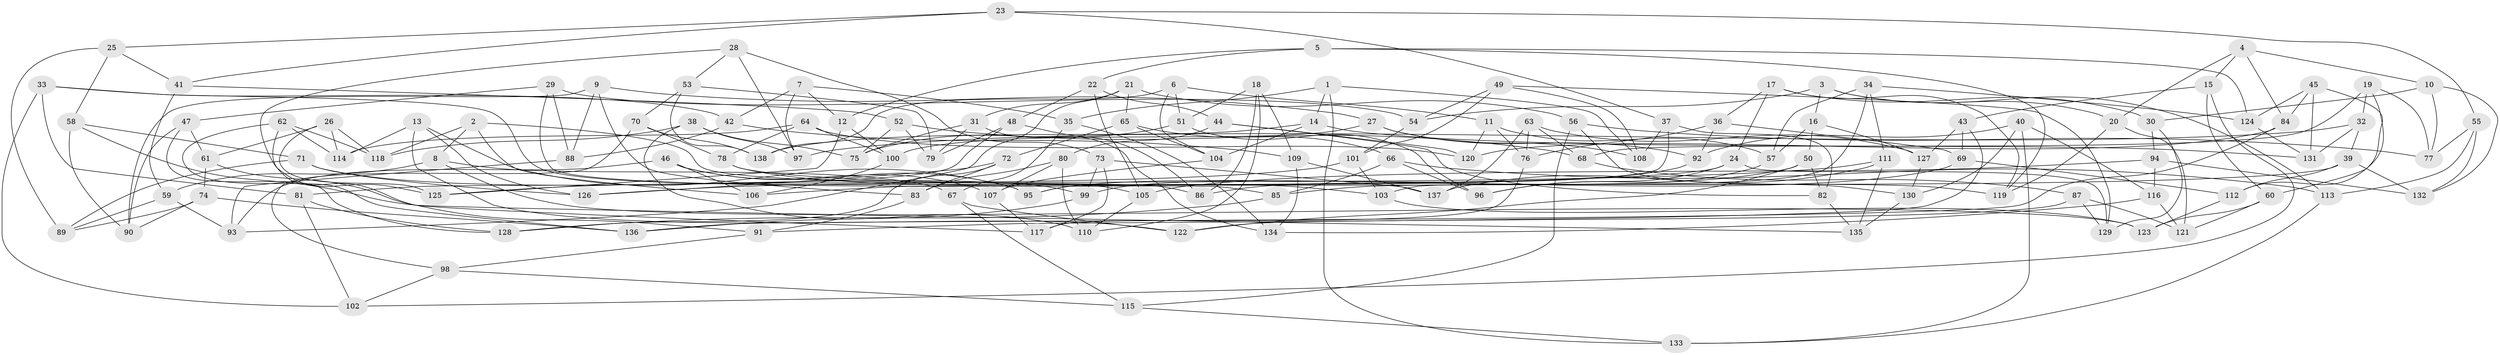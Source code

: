 // Generated by graph-tools (version 1.1) at 2025/16/03/09/25 04:16:19]
// undirected, 138 vertices, 276 edges
graph export_dot {
graph [start="1"]
  node [color=gray90,style=filled];
  1;
  2;
  3;
  4;
  5;
  6;
  7;
  8;
  9;
  10;
  11;
  12;
  13;
  14;
  15;
  16;
  17;
  18;
  19;
  20;
  21;
  22;
  23;
  24;
  25;
  26;
  27;
  28;
  29;
  30;
  31;
  32;
  33;
  34;
  35;
  36;
  37;
  38;
  39;
  40;
  41;
  42;
  43;
  44;
  45;
  46;
  47;
  48;
  49;
  50;
  51;
  52;
  53;
  54;
  55;
  56;
  57;
  58;
  59;
  60;
  61;
  62;
  63;
  64;
  65;
  66;
  67;
  68;
  69;
  70;
  71;
  72;
  73;
  74;
  75;
  76;
  77;
  78;
  79;
  80;
  81;
  82;
  83;
  84;
  85;
  86;
  87;
  88;
  89;
  90;
  91;
  92;
  93;
  94;
  95;
  96;
  97;
  98;
  99;
  100;
  101;
  102;
  103;
  104;
  105;
  106;
  107;
  108;
  109;
  110;
  111;
  112;
  113;
  114;
  115;
  116;
  117;
  118;
  119;
  120;
  121;
  122;
  123;
  124;
  125;
  126;
  127;
  128;
  129;
  130;
  131;
  132;
  133;
  134;
  135;
  136;
  137;
  138;
  1 -- 14;
  1 -- 108;
  1 -- 133;
  1 -- 35;
  2 -- 118;
  2 -- 86;
  2 -- 8;
  2 -- 106;
  3 -- 113;
  3 -- 20;
  3 -- 16;
  3 -- 54;
  4 -- 15;
  4 -- 84;
  4 -- 10;
  4 -- 20;
  5 -- 12;
  5 -- 124;
  5 -- 22;
  5 -- 119;
  6 -- 104;
  6 -- 138;
  6 -- 51;
  6 -- 11;
  7 -- 35;
  7 -- 42;
  7 -- 12;
  7 -- 97;
  8 -- 123;
  8 -- 59;
  8 -- 67;
  9 -- 88;
  9 -- 27;
  9 -- 90;
  9 -- 83;
  10 -- 132;
  10 -- 30;
  10 -- 77;
  11 -- 76;
  11 -- 57;
  11 -- 120;
  12 -- 100;
  12 -- 125;
  13 -- 114;
  13 -- 126;
  13 -- 95;
  13 -- 122;
  14 -- 131;
  14 -- 104;
  14 -- 138;
  15 -- 43;
  15 -- 102;
  15 -- 60;
  16 -- 127;
  16 -- 50;
  16 -- 57;
  17 -- 119;
  17 -- 36;
  17 -- 24;
  17 -- 30;
  18 -- 110;
  18 -- 86;
  18 -- 51;
  18 -- 109;
  19 -- 68;
  19 -- 32;
  19 -- 112;
  19 -- 77;
  20 -- 121;
  20 -- 119;
  21 -- 65;
  21 -- 56;
  21 -- 31;
  21 -- 93;
  22 -- 44;
  22 -- 105;
  22 -- 48;
  23 -- 55;
  23 -- 41;
  23 -- 25;
  23 -- 37;
  24 -- 129;
  24 -- 106;
  24 -- 96;
  25 -- 58;
  25 -- 89;
  25 -- 41;
  26 -- 118;
  26 -- 114;
  26 -- 125;
  26 -- 61;
  27 -- 100;
  27 -- 108;
  27 -- 92;
  28 -- 73;
  28 -- 125;
  28 -- 53;
  28 -- 97;
  29 -- 47;
  29 -- 88;
  29 -- 54;
  29 -- 85;
  30 -- 129;
  30 -- 94;
  31 -- 134;
  31 -- 75;
  31 -- 79;
  32 -- 131;
  32 -- 97;
  32 -- 39;
  33 -- 102;
  33 -- 42;
  33 -- 81;
  33 -- 105;
  34 -- 124;
  34 -- 57;
  34 -- 111;
  34 -- 103;
  35 -- 67;
  35 -- 134;
  36 -- 92;
  36 -- 76;
  36 -- 69;
  37 -- 95;
  37 -- 108;
  37 -- 82;
  38 -- 75;
  38 -- 97;
  38 -- 118;
  38 -- 110;
  39 -- 112;
  39 -- 85;
  39 -- 132;
  40 -- 116;
  40 -- 92;
  40 -- 130;
  40 -- 133;
  41 -- 52;
  41 -- 59;
  42 -- 109;
  42 -- 88;
  43 -- 127;
  43 -- 91;
  43 -- 69;
  44 -- 120;
  44 -- 80;
  44 -- 82;
  45 -- 84;
  45 -- 124;
  45 -- 60;
  45 -- 131;
  46 -- 107;
  46 -- 106;
  46 -- 95;
  46 -- 93;
  47 -- 128;
  47 -- 61;
  47 -- 90;
  48 -- 79;
  48 -- 81;
  48 -- 86;
  49 -- 108;
  49 -- 101;
  49 -- 54;
  49 -- 129;
  50 -- 99;
  50 -- 82;
  50 -- 122;
  51 -- 75;
  51 -- 96;
  52 -- 68;
  52 -- 75;
  52 -- 79;
  53 -- 79;
  53 -- 70;
  53 -- 138;
  54 -- 101;
  55 -- 113;
  55 -- 132;
  55 -- 77;
  56 -- 130;
  56 -- 77;
  56 -- 115;
  57 -- 96;
  58 -- 135;
  58 -- 71;
  58 -- 90;
  59 -- 89;
  59 -- 93;
  60 -- 121;
  60 -- 123;
  61 -- 74;
  61 -- 117;
  62 -- 91;
  62 -- 114;
  62 -- 136;
  62 -- 118;
  63 -- 137;
  63 -- 127;
  63 -- 76;
  63 -- 68;
  64 -- 114;
  64 -- 100;
  64 -- 78;
  64 -- 120;
  65 -- 66;
  65 -- 72;
  65 -- 104;
  66 -- 96;
  66 -- 85;
  66 -- 113;
  67 -- 115;
  67 -- 122;
  68 -- 87;
  69 -- 112;
  69 -- 86;
  70 -- 138;
  70 -- 78;
  70 -- 98;
  71 -- 126;
  71 -- 99;
  71 -- 89;
  72 -- 83;
  72 -- 128;
  72 -- 126;
  73 -- 137;
  73 -- 99;
  73 -- 117;
  74 -- 90;
  74 -- 136;
  74 -- 89;
  76 -- 117;
  78 -- 103;
  78 -- 119;
  80 -- 107;
  80 -- 110;
  80 -- 83;
  81 -- 102;
  81 -- 128;
  82 -- 135;
  83 -- 91;
  84 -- 136;
  84 -- 120;
  85 -- 128;
  87 -- 122;
  87 -- 129;
  87 -- 121;
  88 -- 93;
  91 -- 98;
  92 -- 95;
  94 -- 116;
  94 -- 105;
  94 -- 132;
  98 -- 115;
  98 -- 102;
  99 -- 136;
  100 -- 106;
  101 -- 125;
  101 -- 103;
  103 -- 123;
  104 -- 107;
  105 -- 110;
  107 -- 117;
  109 -- 134;
  109 -- 137;
  111 -- 137;
  111 -- 126;
  111 -- 135;
  112 -- 123;
  113 -- 133;
  115 -- 133;
  116 -- 134;
  116 -- 121;
  124 -- 131;
  127 -- 130;
  130 -- 135;
}

